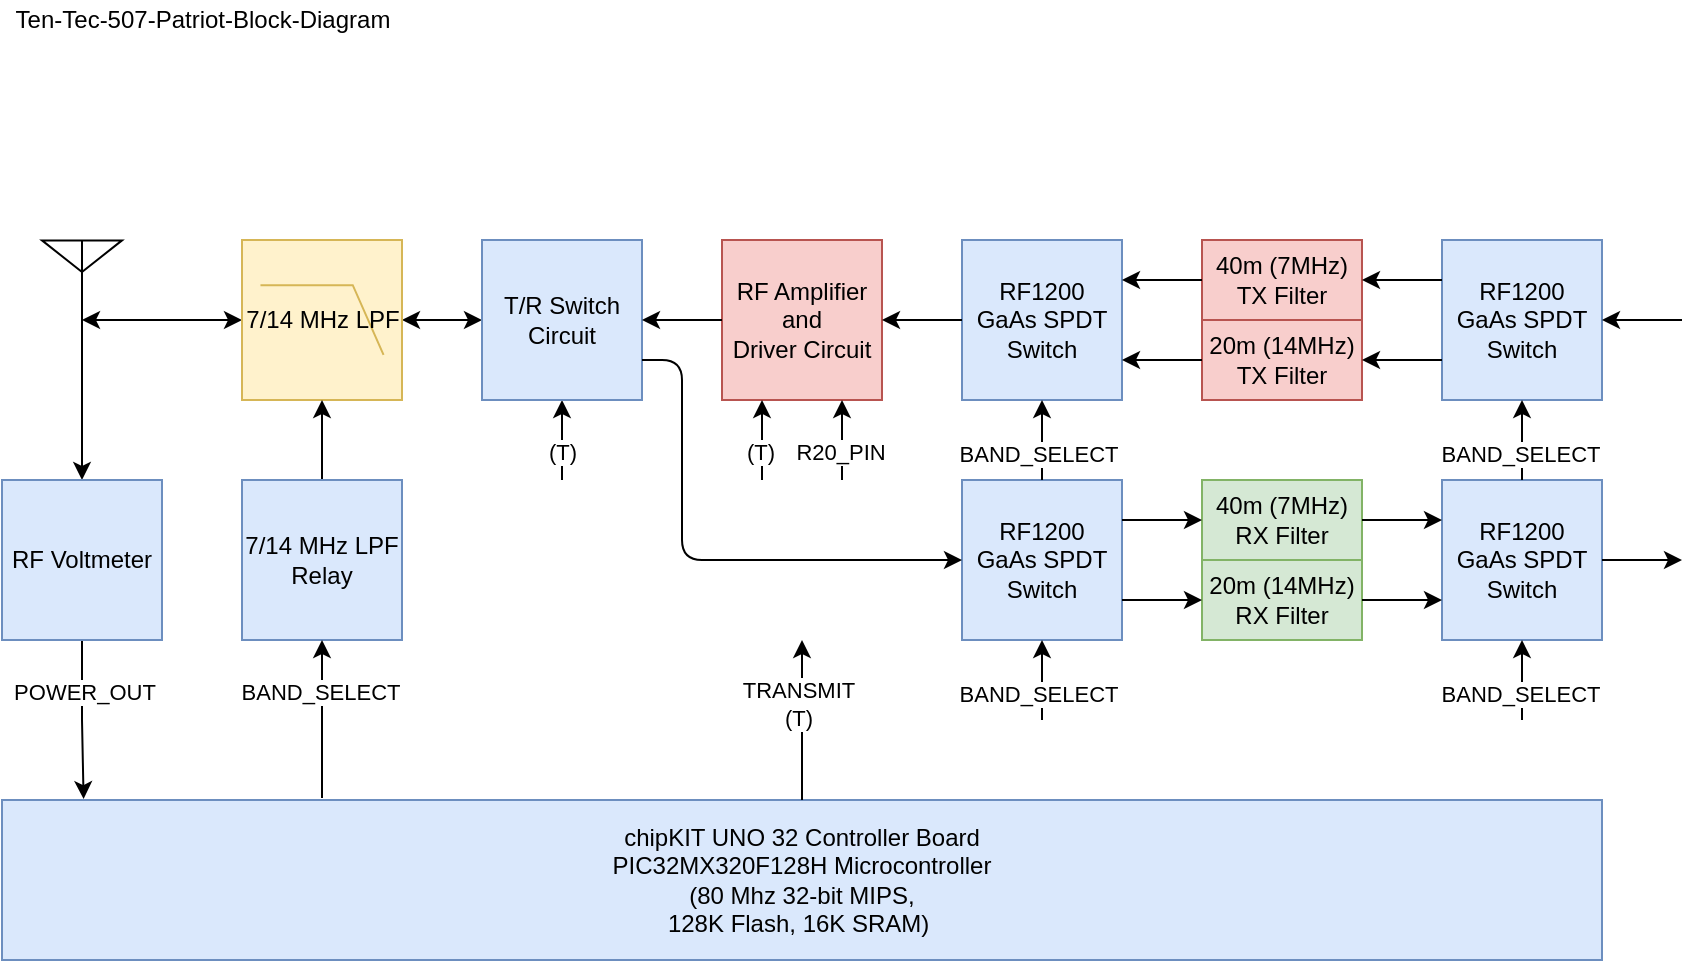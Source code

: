<mxfile version="14.6.9" type="github">
  <diagram id="lwmpdMCQCdkWiJBuIXJP" name="Page-1">
    <mxGraphModel dx="744" dy="422" grid="1" gridSize="10" guides="1" tooltips="1" connect="1" arrows="1" fold="1" page="1" pageScale="1" pageWidth="1100" pageHeight="850" math="0" shadow="0">
      <root>
        <mxCell id="0" />
        <mxCell id="1" parent="0" />
        <mxCell id="XAT848HMKwNp6zP7uulu-6" style="edgeStyle=orthogonalEdgeStyle;rounded=0;orthogonalLoop=1;jettySize=auto;html=1;exitX=0.5;exitY=1;exitDx=0;exitDy=0;exitPerimeter=0;entryX=0;entryY=0.5;entryDx=0;entryDy=0;entryPerimeter=0;startArrow=classic;startFill=1;" parent="1" source="XAT848HMKwNp6zP7uulu-4" target="XAT848HMKwNp6zP7uulu-5" edge="1">
          <mxGeometry relative="1" as="geometry">
            <Array as="points">
              <mxPoint x="120" y="200" />
              <mxPoint x="120" y="200" />
            </Array>
          </mxGeometry>
        </mxCell>
        <mxCell id="XAT848HMKwNp6zP7uulu-10" style="edgeStyle=orthogonalEdgeStyle;rounded=0;orthogonalLoop=1;jettySize=auto;html=1;exitX=0.5;exitY=1;exitDx=0;exitDy=0;exitPerimeter=0;entryX=0.5;entryY=0;entryDx=0;entryDy=0;startArrow=none;startFill=0;" parent="1" source="XAT848HMKwNp6zP7uulu-4" target="XAT848HMKwNp6zP7uulu-9" edge="1">
          <mxGeometry relative="1" as="geometry" />
        </mxCell>
        <mxCell id="XAT848HMKwNp6zP7uulu-4" value="" style="verticalLabelPosition=bottom;shadow=0;dashed=0;align=center;html=1;verticalAlign=top;shape=mxgraph.electrical.radio.aerial_-_antenna_2;" parent="1" vertex="1">
          <mxGeometry x="60" y="160" width="40" height="40" as="geometry" />
        </mxCell>
        <mxCell id="F5wr1Wprie8iEJpr7TkK-6" style="edgeStyle=orthogonalEdgeStyle;rounded=0;orthogonalLoop=1;jettySize=auto;html=1;exitX=1;exitY=0.5;exitDx=0;exitDy=0;exitPerimeter=0;entryX=0;entryY=0.444;entryDx=0;entryDy=0;entryPerimeter=0;startArrow=classic;startFill=1;" parent="1" source="XAT848HMKwNp6zP7uulu-5" edge="1">
          <mxGeometry relative="1" as="geometry">
            <mxPoint x="280" y="200" as="targetPoint" />
          </mxGeometry>
        </mxCell>
        <mxCell id="XAT848HMKwNp6zP7uulu-5" value="7/14 MHz LPF" style="verticalLabelPosition=middle;shadow=0;dashed=0;align=center;html=1;verticalAlign=middle;shape=mxgraph.electrical.logic_gates.lowpass_filter;labelPosition=center;fillColor=#fff2cc;strokeColor=#d6b656;" parent="1" vertex="1">
          <mxGeometry x="160" y="160" width="80" height="80" as="geometry" />
        </mxCell>
        <mxCell id="XAT848HMKwNp6zP7uulu-8" style="edgeStyle=orthogonalEdgeStyle;rounded=0;orthogonalLoop=1;jettySize=auto;html=1;exitX=0.5;exitY=0;exitDx=0;exitDy=0;entryX=0.5;entryY=1;entryDx=0;entryDy=0;entryPerimeter=0;startArrow=none;startFill=0;" parent="1" source="XAT848HMKwNp6zP7uulu-7" target="XAT848HMKwNp6zP7uulu-5" edge="1">
          <mxGeometry relative="1" as="geometry" />
        </mxCell>
        <mxCell id="XAT848HMKwNp6zP7uulu-7" value="7/14 MHz LPF&lt;br&gt;Relay" style="rounded=0;whiteSpace=wrap;html=1;fillColor=#dae8fc;strokeColor=#6c8ebf;" parent="1" vertex="1">
          <mxGeometry x="160" y="280" width="80" height="80" as="geometry" />
        </mxCell>
        <mxCell id="F5wr1Wprie8iEJpr7TkK-1" style="edgeStyle=orthogonalEdgeStyle;rounded=0;orthogonalLoop=1;jettySize=auto;html=1;exitX=0.5;exitY=1;exitDx=0;exitDy=0;entryX=0.051;entryY=-0.006;entryDx=0;entryDy=0;entryPerimeter=0;startArrow=none;startFill=0;" parent="1" source="XAT848HMKwNp6zP7uulu-9" target="lkbsZ71UeJXOmE8CEtJe-1" edge="1">
          <mxGeometry relative="1" as="geometry" />
        </mxCell>
        <mxCell id="F5wr1Wprie8iEJpr7TkK-4" value="POWER_OUT" style="edgeLabel;html=1;align=center;verticalAlign=middle;resizable=0;points=[];" parent="F5wr1Wprie8iEJpr7TkK-1" vertex="1" connectable="0">
          <mxGeometry x="0.245" relative="1" as="geometry">
            <mxPoint y="-23" as="offset" />
          </mxGeometry>
        </mxCell>
        <mxCell id="XAT848HMKwNp6zP7uulu-9" value="RF Voltmeter" style="rounded=0;whiteSpace=wrap;html=1;fillColor=#dae8fc;strokeColor=#6c8ebf;" parent="1" vertex="1">
          <mxGeometry x="40" y="280" width="80" height="80" as="geometry" />
        </mxCell>
        <mxCell id="lkbsZ71UeJXOmE8CEtJe-1" value="chipKIT UNO 32 Controller Board&lt;br&gt;PIC32MX320F128H Microcontroller&lt;br&gt;(80 Mhz 32-bit MIPS,&lt;br/&gt;128K Flash, 16K SRAM)&amp;nbsp;" style="rounded=0;whiteSpace=wrap;html=1;fillColor=#dae8fc;strokeColor=#6c8ebf;" parent="1" vertex="1">
          <mxGeometry x="40" y="440" width="800" height="80" as="geometry" />
        </mxCell>
        <mxCell id="F5wr1Wprie8iEJpr7TkK-2" value="" style="endArrow=classic;html=1;entryX=0.5;entryY=1;entryDx=0;entryDy=0;" parent="1" target="XAT848HMKwNp6zP7uulu-7" edge="1">
          <mxGeometry width="50" height="50" relative="1" as="geometry">
            <mxPoint x="200" y="439" as="sourcePoint" />
            <mxPoint x="410" y="330" as="targetPoint" />
          </mxGeometry>
        </mxCell>
        <mxCell id="F5wr1Wprie8iEJpr7TkK-3" value="BAND_SELECT" style="edgeLabel;html=1;align=center;verticalAlign=middle;resizable=0;points=[];" parent="F5wr1Wprie8iEJpr7TkK-2" vertex="1" connectable="0">
          <mxGeometry x="-0.287" y="1" relative="1" as="geometry">
            <mxPoint y="-25" as="offset" />
          </mxGeometry>
        </mxCell>
        <mxCell id="F5wr1Wprie8iEJpr7TkK-8" value="" style="endArrow=classic;html=1;entryX=0.5;entryY=1;entryDx=0;entryDy=0;" parent="1" target="F5wr1Wprie8iEJpr7TkK-9" edge="1">
          <mxGeometry width="50" height="50" relative="1" as="geometry">
            <mxPoint x="320" y="280" as="sourcePoint" />
            <mxPoint x="320" y="250" as="targetPoint" />
          </mxGeometry>
        </mxCell>
        <mxCell id="F5wr1Wprie8iEJpr7TkK-10" value="(T)" style="edgeLabel;html=1;align=center;verticalAlign=middle;resizable=0;points=[];" parent="F5wr1Wprie8iEJpr7TkK-8" vertex="1" connectable="0">
          <mxGeometry x="-0.728" relative="1" as="geometry">
            <mxPoint y="-9" as="offset" />
          </mxGeometry>
        </mxCell>
        <mxCell id="F5wr1Wprie8iEJpr7TkK-9" value="T/R Switch&lt;br&gt;Circuit" style="rounded=0;whiteSpace=wrap;html=1;fillColor=#dae8fc;strokeColor=#6c8ebf;" parent="1" vertex="1">
          <mxGeometry x="280" y="160" width="80" height="80" as="geometry" />
        </mxCell>
        <mxCell id="F5wr1Wprie8iEJpr7TkK-11" value="Ten-Tec-507-Patriot-Block-Diagram" style="text;html=1;resizable=0;autosize=1;align=center;verticalAlign=middle;points=[];fillColor=none;strokeColor=none;rounded=0;" parent="1" vertex="1">
          <mxGeometry x="40" y="40" width="200" height="20" as="geometry" />
        </mxCell>
        <mxCell id="F5wr1Wprie8iEJpr7TkK-12" value="RF Amplifier&lt;br&gt;and&lt;br&gt;Driver Circuit" style="rounded=0;whiteSpace=wrap;html=1;fillColor=#f8cecc;strokeColor=#b85450;" parent="1" vertex="1">
          <mxGeometry x="400" y="160" width="80" height="80" as="geometry" />
        </mxCell>
        <mxCell id="F5wr1Wprie8iEJpr7TkK-13" value="40m (7MHz)&lt;br&gt;TX Filter" style="rounded=0;whiteSpace=wrap;html=1;fillColor=#f8cecc;strokeColor=#b85450;" parent="1" vertex="1">
          <mxGeometry x="640" y="160" width="80" height="40" as="geometry" />
        </mxCell>
        <mxCell id="F5wr1Wprie8iEJpr7TkK-14" value="20m (14MHz)&lt;br&gt;TX Filter" style="rounded=0;whiteSpace=wrap;html=1;fillColor=#f8cecc;strokeColor=#b85450;" parent="1" vertex="1">
          <mxGeometry x="640" y="200" width="80" height="40" as="geometry" />
        </mxCell>
        <mxCell id="F5wr1Wprie8iEJpr7TkK-15" value="40m (7MHz)&lt;br&gt;RX Filter" style="rounded=0;whiteSpace=wrap;html=1;fillColor=#d5e8d4;strokeColor=#82b366;" parent="1" vertex="1">
          <mxGeometry x="640" y="280" width="80" height="40" as="geometry" />
        </mxCell>
        <mxCell id="F5wr1Wprie8iEJpr7TkK-16" value="20m (14MHz)&lt;br&gt;RX Filter" style="rounded=0;whiteSpace=wrap;html=1;fillColor=#d5e8d4;strokeColor=#82b366;" parent="1" vertex="1">
          <mxGeometry x="640" y="320" width="80" height="40" as="geometry" />
        </mxCell>
        <mxCell id="F5wr1Wprie8iEJpr7TkK-17" value="RF1200&lt;br&gt;GaAs&amp;nbsp;SPDT&lt;br&gt;Switch" style="rounded=0;whiteSpace=wrap;html=1;fillColor=#dae8fc;strokeColor=#6c8ebf;" parent="1" vertex="1">
          <mxGeometry x="520" y="160" width="80" height="80" as="geometry" />
        </mxCell>
        <mxCell id="F5wr1Wprie8iEJpr7TkK-18" value="RF1200&lt;br&gt;GaAs&amp;nbsp;SPDT&lt;br&gt;Switch" style="rounded=0;whiteSpace=wrap;html=1;fillColor=#dae8fc;strokeColor=#6c8ebf;" parent="1" vertex="1">
          <mxGeometry x="520" y="280" width="80" height="80" as="geometry" />
        </mxCell>
        <mxCell id="F5wr1Wprie8iEJpr7TkK-19" value="RF1200&lt;br&gt;GaAs&amp;nbsp;SPDT&lt;br&gt;Switch" style="rounded=0;whiteSpace=wrap;html=1;fillColor=#dae8fc;strokeColor=#6c8ebf;" parent="1" vertex="1">
          <mxGeometry x="760" y="160" width="80" height="80" as="geometry" />
        </mxCell>
        <mxCell id="F5wr1Wprie8iEJpr7TkK-20" value="RF1200&lt;br&gt;GaAs&amp;nbsp;SPDT&lt;br&gt;Switch" style="rounded=0;whiteSpace=wrap;html=1;fillColor=#dae8fc;strokeColor=#6c8ebf;" parent="1" vertex="1">
          <mxGeometry x="760" y="280" width="80" height="80" as="geometry" />
        </mxCell>
        <mxCell id="F5wr1Wprie8iEJpr7TkK-21" value="" style="endArrow=classic;html=1;exitX=1;exitY=0.75;exitDx=0;exitDy=0;entryX=0;entryY=0.5;entryDx=0;entryDy=0;" parent="1" source="F5wr1Wprie8iEJpr7TkK-9" target="F5wr1Wprie8iEJpr7TkK-18" edge="1">
          <mxGeometry width="50" height="50" relative="1" as="geometry">
            <mxPoint x="630" y="360" as="sourcePoint" />
            <mxPoint x="680" y="310" as="targetPoint" />
            <Array as="points">
              <mxPoint x="380" y="220" />
              <mxPoint x="380" y="320" />
            </Array>
          </mxGeometry>
        </mxCell>
        <mxCell id="F5wr1Wprie8iEJpr7TkK-22" value="" style="endArrow=classic;html=1;entryX=1;entryY=0.5;entryDx=0;entryDy=0;exitX=0;exitY=0.5;exitDx=0;exitDy=0;" parent="1" source="F5wr1Wprie8iEJpr7TkK-12" target="F5wr1Wprie8iEJpr7TkK-9" edge="1">
          <mxGeometry width="50" height="50" relative="1" as="geometry">
            <mxPoint x="630" y="360" as="sourcePoint" />
            <mxPoint x="680" y="310" as="targetPoint" />
          </mxGeometry>
        </mxCell>
        <mxCell id="F5wr1Wprie8iEJpr7TkK-23" value="" style="endArrow=classic;html=1;entryX=1;entryY=0.5;entryDx=0;entryDy=0;exitX=0;exitY=0.5;exitDx=0;exitDy=0;" parent="1" source="F5wr1Wprie8iEJpr7TkK-17" target="F5wr1Wprie8iEJpr7TkK-12" edge="1">
          <mxGeometry width="50" height="50" relative="1" as="geometry">
            <mxPoint x="410" y="190" as="sourcePoint" />
            <mxPoint x="370" y="190" as="targetPoint" />
          </mxGeometry>
        </mxCell>
        <mxCell id="F5wr1Wprie8iEJpr7TkK-24" value="" style="endArrow=classic;html=1;entryX=1;entryY=0.25;entryDx=0;entryDy=0;exitX=0;exitY=0.5;exitDx=0;exitDy=0;" parent="1" source="F5wr1Wprie8iEJpr7TkK-13" target="F5wr1Wprie8iEJpr7TkK-17" edge="1">
          <mxGeometry width="50" height="50" relative="1" as="geometry">
            <mxPoint x="530" y="210" as="sourcePoint" />
            <mxPoint x="490" y="210" as="targetPoint" />
          </mxGeometry>
        </mxCell>
        <mxCell id="F5wr1Wprie8iEJpr7TkK-25" value="" style="endArrow=classic;html=1;entryX=1;entryY=0.75;entryDx=0;entryDy=0;exitX=0;exitY=0.5;exitDx=0;exitDy=0;" parent="1" source="F5wr1Wprie8iEJpr7TkK-14" target="F5wr1Wprie8iEJpr7TkK-17" edge="1">
          <mxGeometry width="50" height="50" relative="1" as="geometry">
            <mxPoint x="650" y="230" as="sourcePoint" />
            <mxPoint x="610" y="230" as="targetPoint" />
          </mxGeometry>
        </mxCell>
        <mxCell id="F5wr1Wprie8iEJpr7TkK-26" value="" style="endArrow=classic;html=1;entryX=0;entryY=0.5;entryDx=0;entryDy=0;exitX=1;exitY=0.25;exitDx=0;exitDy=0;" parent="1" source="F5wr1Wprie8iEJpr7TkK-18" target="F5wr1Wprie8iEJpr7TkK-15" edge="1">
          <mxGeometry width="50" height="50" relative="1" as="geometry">
            <mxPoint x="630" y="360" as="sourcePoint" />
            <mxPoint x="680" y="310" as="targetPoint" />
          </mxGeometry>
        </mxCell>
        <mxCell id="F5wr1Wprie8iEJpr7TkK-27" value="" style="endArrow=classic;html=1;entryX=0;entryY=0.5;entryDx=0;entryDy=0;exitX=1;exitY=0.75;exitDx=0;exitDy=0;" parent="1" source="F5wr1Wprie8iEJpr7TkK-18" target="F5wr1Wprie8iEJpr7TkK-16" edge="1">
          <mxGeometry width="50" height="50" relative="1" as="geometry">
            <mxPoint x="610" y="310" as="sourcePoint" />
            <mxPoint x="650" y="310" as="targetPoint" />
          </mxGeometry>
        </mxCell>
        <mxCell id="F5wr1Wprie8iEJpr7TkK-28" value="" style="endArrow=classic;html=1;exitX=0;exitY=0.25;exitDx=0;exitDy=0;entryX=1;entryY=0.5;entryDx=0;entryDy=0;" parent="1" source="F5wr1Wprie8iEJpr7TkK-19" target="F5wr1Wprie8iEJpr7TkK-13" edge="1">
          <mxGeometry width="50" height="50" relative="1" as="geometry">
            <mxPoint x="650" y="190" as="sourcePoint" />
            <mxPoint x="740" y="200" as="targetPoint" />
          </mxGeometry>
        </mxCell>
        <mxCell id="F5wr1Wprie8iEJpr7TkK-29" value="" style="endArrow=classic;html=1;entryX=1;entryY=0.5;entryDx=0;entryDy=0;exitX=0;exitY=0.75;exitDx=0;exitDy=0;" parent="1" source="F5wr1Wprie8iEJpr7TkK-19" target="F5wr1Wprie8iEJpr7TkK-14" edge="1">
          <mxGeometry width="50" height="50" relative="1" as="geometry">
            <mxPoint x="650" y="230" as="sourcePoint" />
            <mxPoint x="610" y="230" as="targetPoint" />
          </mxGeometry>
        </mxCell>
        <mxCell id="F5wr1Wprie8iEJpr7TkK-30" value="" style="endArrow=classic;html=1;entryX=0;entryY=0.25;entryDx=0;entryDy=0;exitX=1;exitY=0.5;exitDx=0;exitDy=0;" parent="1" source="F5wr1Wprie8iEJpr7TkK-15" target="F5wr1Wprie8iEJpr7TkK-20" edge="1">
          <mxGeometry width="50" height="50" relative="1" as="geometry">
            <mxPoint x="610" y="310" as="sourcePoint" />
            <mxPoint x="650" y="310" as="targetPoint" />
          </mxGeometry>
        </mxCell>
        <mxCell id="F5wr1Wprie8iEJpr7TkK-31" value="" style="endArrow=classic;html=1;entryX=0;entryY=0.75;entryDx=0;entryDy=0;exitX=1;exitY=0.5;exitDx=0;exitDy=0;" parent="1" source="F5wr1Wprie8iEJpr7TkK-16" target="F5wr1Wprie8iEJpr7TkK-20" edge="1">
          <mxGeometry width="50" height="50" relative="1" as="geometry">
            <mxPoint x="730" y="310" as="sourcePoint" />
            <mxPoint x="770" y="310" as="targetPoint" />
          </mxGeometry>
        </mxCell>
        <mxCell id="F5wr1Wprie8iEJpr7TkK-32" value="" style="endArrow=classic;html=1;entryX=0.25;entryY=1;entryDx=0;entryDy=0;" parent="1" target="F5wr1Wprie8iEJpr7TkK-12" edge="1">
          <mxGeometry width="50" height="50" relative="1" as="geometry">
            <mxPoint x="420" y="280" as="sourcePoint" />
            <mxPoint x="510" y="300" as="targetPoint" />
          </mxGeometry>
        </mxCell>
        <mxCell id="F5wr1Wprie8iEJpr7TkK-33" value="(T)" style="edgeLabel;html=1;align=center;verticalAlign=middle;resizable=0;points=[];" parent="F5wr1Wprie8iEJpr7TkK-32" vertex="1" connectable="0">
          <mxGeometry x="-0.441" y="1" relative="1" as="geometry">
            <mxPoint y="-3" as="offset" />
          </mxGeometry>
        </mxCell>
        <mxCell id="F5wr1Wprie8iEJpr7TkK-34" value="" style="endArrow=classic;html=1;exitX=0.5;exitY=0;exitDx=0;exitDy=0;" parent="1" source="lkbsZ71UeJXOmE8CEtJe-1" edge="1">
          <mxGeometry width="50" height="50" relative="1" as="geometry">
            <mxPoint x="460" y="350" as="sourcePoint" />
            <mxPoint x="440" y="360" as="targetPoint" />
          </mxGeometry>
        </mxCell>
        <mxCell id="F5wr1Wprie8iEJpr7TkK-35" value="TRANSMIT&lt;br&gt;(T)" style="edgeLabel;html=1;align=center;verticalAlign=middle;resizable=0;points=[];" parent="F5wr1Wprie8iEJpr7TkK-34" vertex="1" connectable="0">
          <mxGeometry x="0.559" y="2" relative="1" as="geometry">
            <mxPoint y="14" as="offset" />
          </mxGeometry>
        </mxCell>
        <mxCell id="F5wr1Wprie8iEJpr7TkK-36" value="" style="endArrow=classic;html=1;entryX=0.5;entryY=1;entryDx=0;entryDy=0;" parent="1" source="F5wr1Wprie8iEJpr7TkK-18" target="F5wr1Wprie8iEJpr7TkK-17" edge="1">
          <mxGeometry width="50" height="50" relative="1" as="geometry">
            <mxPoint x="460" y="340" as="sourcePoint" />
            <mxPoint x="510" y="290" as="targetPoint" />
          </mxGeometry>
        </mxCell>
        <mxCell id="F5wr1Wprie8iEJpr7TkK-38" value="BAND_SELECT" style="edgeLabel;html=1;align=center;verticalAlign=middle;resizable=0;points=[];" parent="F5wr1Wprie8iEJpr7TkK-36" vertex="1" connectable="0">
          <mxGeometry x="-0.473" y="2" relative="1" as="geometry">
            <mxPoint y="-3" as="offset" />
          </mxGeometry>
        </mxCell>
        <mxCell id="F5wr1Wprie8iEJpr7TkK-37" value="" style="endArrow=classic;html=1;entryX=0.5;entryY=1;entryDx=0;entryDy=0;exitX=0.5;exitY=0;exitDx=0;exitDy=0;" parent="1" source="F5wr1Wprie8iEJpr7TkK-20" target="F5wr1Wprie8iEJpr7TkK-19" edge="1">
          <mxGeometry width="50" height="50" relative="1" as="geometry">
            <mxPoint x="570" y="290" as="sourcePoint" />
            <mxPoint x="570" y="250" as="targetPoint" />
          </mxGeometry>
        </mxCell>
        <mxCell id="F5wr1Wprie8iEJpr7TkK-43" value="BAND_SELECT" style="edgeLabel;html=1;align=center;verticalAlign=middle;resizable=0;points=[];" parent="F5wr1Wprie8iEJpr7TkK-37" vertex="1" connectable="0">
          <mxGeometry x="-0.473" y="1" relative="1" as="geometry">
            <mxPoint y="-3" as="offset" />
          </mxGeometry>
        </mxCell>
        <mxCell id="F5wr1Wprie8iEJpr7TkK-39" value="" style="endArrow=classic;html=1;entryX=0.5;entryY=1;entryDx=0;entryDy=0;" parent="1" target="F5wr1Wprie8iEJpr7TkK-18" edge="1">
          <mxGeometry width="50" height="50" relative="1" as="geometry">
            <mxPoint x="560" y="400" as="sourcePoint" />
            <mxPoint x="570" y="250" as="targetPoint" />
          </mxGeometry>
        </mxCell>
        <mxCell id="F5wr1Wprie8iEJpr7TkK-40" value="BAND_SELECT" style="edgeLabel;html=1;align=center;verticalAlign=middle;resizable=0;points=[];" parent="F5wr1Wprie8iEJpr7TkK-39" vertex="1" connectable="0">
          <mxGeometry x="-0.473" y="2" relative="1" as="geometry">
            <mxPoint y="-3" as="offset" />
          </mxGeometry>
        </mxCell>
        <mxCell id="F5wr1Wprie8iEJpr7TkK-41" value="" style="endArrow=classic;html=1;entryX=0.75;entryY=1;entryDx=0;entryDy=0;" parent="1" target="F5wr1Wprie8iEJpr7TkK-12" edge="1">
          <mxGeometry width="50" height="50" relative="1" as="geometry">
            <mxPoint x="460" y="280" as="sourcePoint" />
            <mxPoint x="430" y="250" as="targetPoint" />
          </mxGeometry>
        </mxCell>
        <mxCell id="F5wr1Wprie8iEJpr7TkK-42" value="R20_PIN" style="edgeLabel;html=1;align=center;verticalAlign=middle;resizable=0;points=[];" parent="F5wr1Wprie8iEJpr7TkK-41" vertex="1" connectable="0">
          <mxGeometry x="-0.441" y="1" relative="1" as="geometry">
            <mxPoint y="-3" as="offset" />
          </mxGeometry>
        </mxCell>
        <mxCell id="F5wr1Wprie8iEJpr7TkK-44" value="" style="endArrow=classic;html=1;entryX=0.5;entryY=1;entryDx=0;entryDy=0;" parent="1" target="F5wr1Wprie8iEJpr7TkK-20" edge="1">
          <mxGeometry width="50" height="50" relative="1" as="geometry">
            <mxPoint x="800" y="400" as="sourcePoint" />
            <mxPoint x="800" y="370" as="targetPoint" />
          </mxGeometry>
        </mxCell>
        <mxCell id="F5wr1Wprie8iEJpr7TkK-45" value="BAND_SELECT" style="edgeLabel;html=1;align=center;verticalAlign=middle;resizable=0;points=[];" parent="F5wr1Wprie8iEJpr7TkK-44" vertex="1" connectable="0">
          <mxGeometry x="-0.473" y="1" relative="1" as="geometry">
            <mxPoint y="-3" as="offset" />
          </mxGeometry>
        </mxCell>
        <mxCell id="F5wr1Wprie8iEJpr7TkK-46" value="" style="endArrow=classic;html=1;exitX=1;exitY=0.5;exitDx=0;exitDy=0;" parent="1" source="F5wr1Wprie8iEJpr7TkK-20" edge="1">
          <mxGeometry width="50" height="50" relative="1" as="geometry">
            <mxPoint x="730" y="310" as="sourcePoint" />
            <mxPoint x="880" y="320" as="targetPoint" />
          </mxGeometry>
        </mxCell>
        <mxCell id="F5wr1Wprie8iEJpr7TkK-47" value="" style="endArrow=classic;html=1;entryX=1;entryY=0.5;entryDx=0;entryDy=0;" parent="1" target="F5wr1Wprie8iEJpr7TkK-19" edge="1">
          <mxGeometry width="50" height="50" relative="1" as="geometry">
            <mxPoint x="880" y="200" as="sourcePoint" />
            <mxPoint x="730" y="230" as="targetPoint" />
          </mxGeometry>
        </mxCell>
      </root>
    </mxGraphModel>
  </diagram>
</mxfile>
